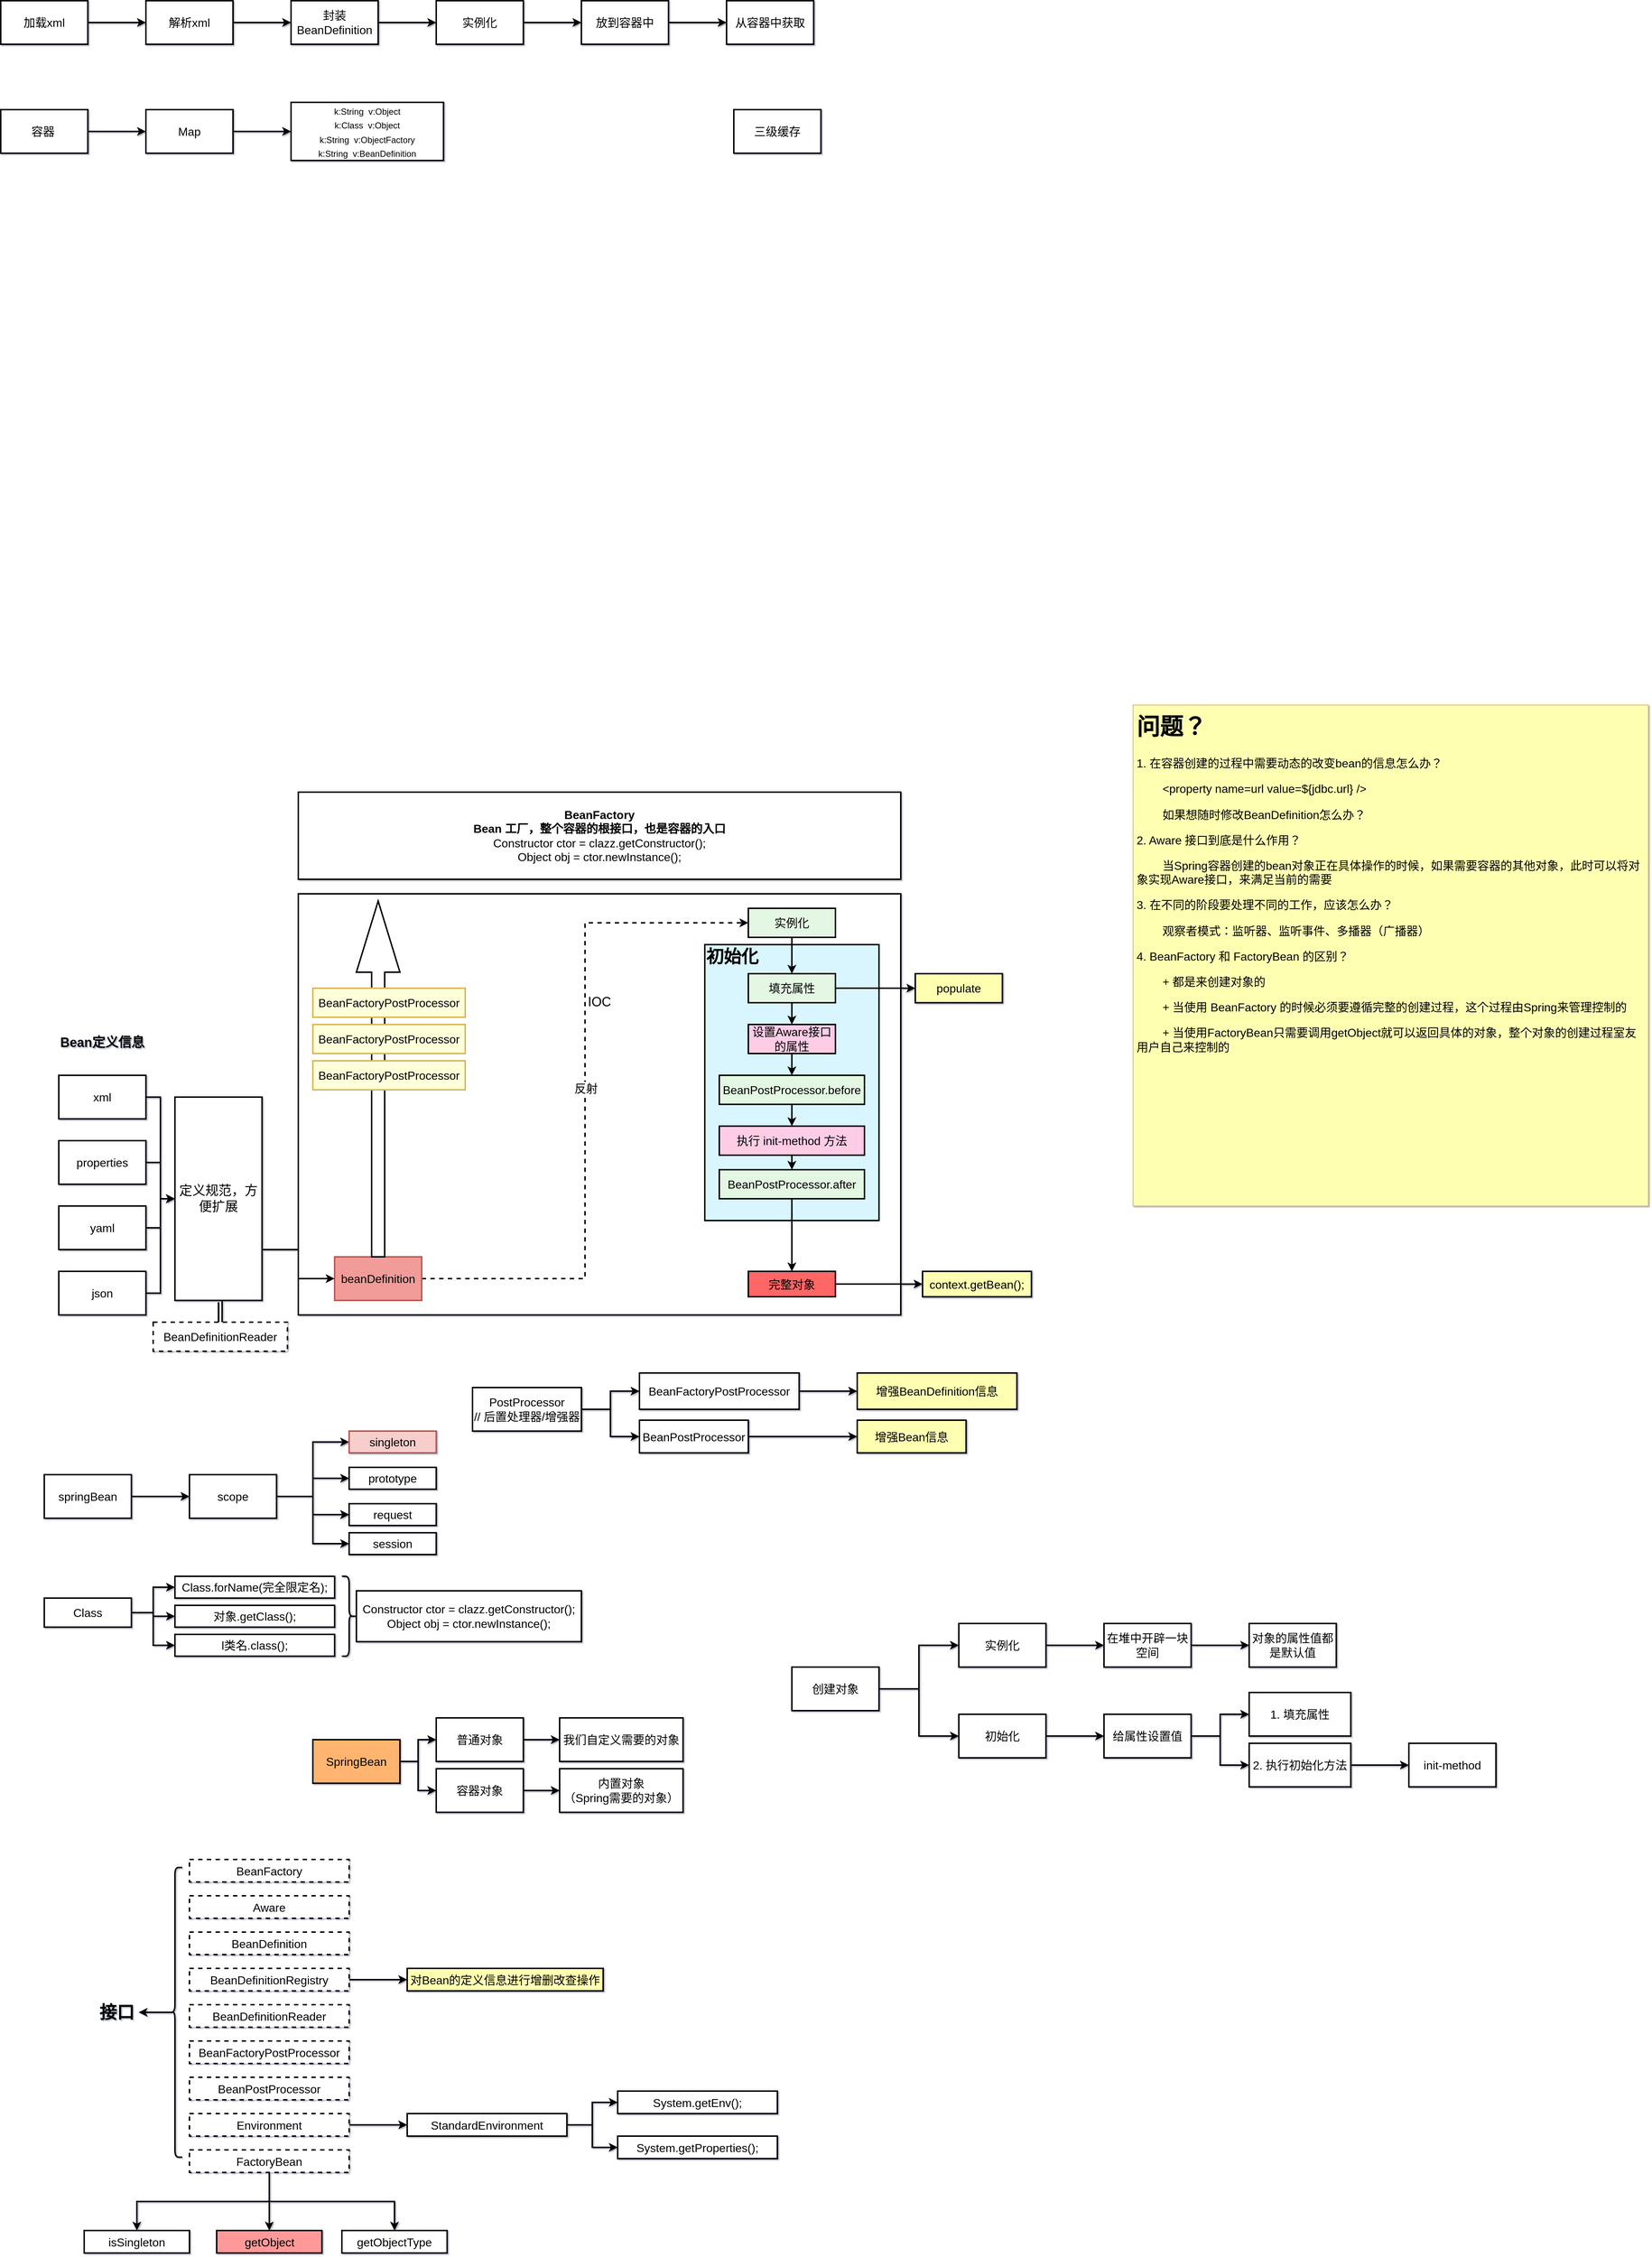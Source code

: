 <mxfile version="16.1.2" type="device"><diagram id="h94k3IBbYcfBOJpzbsNU" name="第 1 页"><mxGraphModel dx="1327" dy="1392" grid="1" gridSize="10" guides="1" tooltips="1" connect="1" arrows="1" fold="1" page="1" pageScale="1" pageWidth="99999900" pageHeight="9999900" background="#ffffff" math="0" shadow="1"><root><mxCell id="0"/><mxCell id="1" parent="0"/><mxCell id="xll1iTBEpc9FRPmBm3gU-3" value="" style="edgeStyle=orthogonalEdgeStyle;rounded=0;orthogonalLoop=1;jettySize=auto;html=1;strokeWidth=2;" edge="1" parent="1" source="xll1iTBEpc9FRPmBm3gU-1" target="xll1iTBEpc9FRPmBm3gU-2"><mxGeometry relative="1" as="geometry"/></mxCell><mxCell id="xll1iTBEpc9FRPmBm3gU-1" value="&lt;font style=&quot;font-size: 16px&quot;&gt;加载xml&lt;/font&gt;" style="rounded=0;whiteSpace=wrap;html=1;strokeWidth=2;" vertex="1" parent="1"><mxGeometry x="60" y="80" width="120" height="60" as="geometry"/></mxCell><mxCell id="xll1iTBEpc9FRPmBm3gU-5" value="" style="edgeStyle=orthogonalEdgeStyle;rounded=0;orthogonalLoop=1;jettySize=auto;html=1;fontSize=12;fillColor=default;strokeWidth=2;" edge="1" parent="1" source="xll1iTBEpc9FRPmBm3gU-2" target="xll1iTBEpc9FRPmBm3gU-4"><mxGeometry relative="1" as="geometry"/></mxCell><mxCell id="xll1iTBEpc9FRPmBm3gU-2" value="&lt;font style=&quot;font-size: 16px&quot;&gt;解析xml&lt;/font&gt;" style="whiteSpace=wrap;html=1;rounded=0;strokeWidth=2;" vertex="1" parent="1"><mxGeometry x="260" y="80" width="120" height="60" as="geometry"/></mxCell><mxCell id="xll1iTBEpc9FRPmBm3gU-7" value="" style="edgeStyle=orthogonalEdgeStyle;rounded=0;orthogonalLoop=1;jettySize=auto;html=1;fontSize=12;fillColor=default;strokeWidth=2;" edge="1" parent="1" source="xll1iTBEpc9FRPmBm3gU-4" target="xll1iTBEpc9FRPmBm3gU-6"><mxGeometry relative="1" as="geometry"/></mxCell><mxCell id="xll1iTBEpc9FRPmBm3gU-4" value="&lt;font style=&quot;font-size: 16px&quot;&gt;封装&lt;br&gt;BeanDefinition&lt;/font&gt;" style="whiteSpace=wrap;html=1;rounded=0;strokeWidth=2;" vertex="1" parent="1"><mxGeometry x="460" y="80" width="120" height="60" as="geometry"/></mxCell><mxCell id="xll1iTBEpc9FRPmBm3gU-9" value="" style="edgeStyle=orthogonalEdgeStyle;rounded=0;orthogonalLoop=1;jettySize=auto;html=1;fontSize=12;fillColor=default;strokeWidth=2;" edge="1" parent="1" source="xll1iTBEpc9FRPmBm3gU-6" target="xll1iTBEpc9FRPmBm3gU-8"><mxGeometry relative="1" as="geometry"/></mxCell><mxCell id="xll1iTBEpc9FRPmBm3gU-6" value="&lt;font style=&quot;font-size: 16px&quot;&gt;实例化&lt;/font&gt;" style="whiteSpace=wrap;html=1;rounded=0;strokeWidth=2;" vertex="1" parent="1"><mxGeometry x="660" y="80" width="120" height="60" as="geometry"/></mxCell><mxCell id="xll1iTBEpc9FRPmBm3gU-11" value="" style="edgeStyle=orthogonalEdgeStyle;rounded=0;orthogonalLoop=1;jettySize=auto;html=1;fontSize=12;fillColor=default;strokeWidth=2;" edge="1" parent="1" source="xll1iTBEpc9FRPmBm3gU-8" target="xll1iTBEpc9FRPmBm3gU-10"><mxGeometry relative="1" as="geometry"/></mxCell><mxCell id="xll1iTBEpc9FRPmBm3gU-8" value="&lt;font style=&quot;font-size: 16px&quot;&gt;放到容器中&lt;/font&gt;" style="whiteSpace=wrap;html=1;rounded=0;strokeWidth=2;" vertex="1" parent="1"><mxGeometry x="860" y="80" width="120" height="60" as="geometry"/></mxCell><mxCell id="xll1iTBEpc9FRPmBm3gU-10" value="&lt;font style=&quot;font-size: 16px&quot;&gt;从容器中获取&lt;/font&gt;" style="whiteSpace=wrap;html=1;rounded=0;strokeWidth=2;" vertex="1" parent="1"><mxGeometry x="1060" y="80" width="120" height="60" as="geometry"/></mxCell><mxCell id="xll1iTBEpc9FRPmBm3gU-15" value="" style="edgeStyle=orthogonalEdgeStyle;rounded=0;orthogonalLoop=1;jettySize=auto;html=1;fontFamily=Helvetica;fontSize=16;fontColor=default;strokeWidth=2;" edge="1" parent="1" source="xll1iTBEpc9FRPmBm3gU-12" target="xll1iTBEpc9FRPmBm3gU-14"><mxGeometry relative="1" as="geometry"/></mxCell><mxCell id="xll1iTBEpc9FRPmBm3gU-12" value="容器&lt;span style=&quot;white-space: pre&quot;&gt;&#9;&lt;/span&gt;" style="rounded=0;whiteSpace=wrap;html=1;fontFamily=Helvetica;fontSize=16;fontColor=default;strokeColor=default;fillColor=default;strokeWidth=2;" vertex="1" parent="1"><mxGeometry x="60" y="230" width="120" height="60" as="geometry"/></mxCell><mxCell id="xll1iTBEpc9FRPmBm3gU-18" value="" style="edgeStyle=orthogonalEdgeStyle;rounded=0;orthogonalLoop=1;jettySize=auto;html=1;fontFamily=Helvetica;fontSize=16;fontColor=default;strokeWidth=2;" edge="1" parent="1" source="xll1iTBEpc9FRPmBm3gU-14" target="xll1iTBEpc9FRPmBm3gU-17"><mxGeometry relative="1" as="geometry"/></mxCell><mxCell id="xll1iTBEpc9FRPmBm3gU-14" value="Map" style="rounded=0;whiteSpace=wrap;html=1;fontFamily=Helvetica;fontSize=16;fontColor=default;strokeColor=default;fillColor=default;strokeWidth=2;" vertex="1" parent="1"><mxGeometry x="260" y="230" width="120" height="60" as="geometry"/></mxCell><mxCell id="xll1iTBEpc9FRPmBm3gU-17" value="&lt;font style=&quot;font-size: 12px&quot;&gt;k:String&amp;nbsp; v:Object&lt;br&gt;k:Class&amp;nbsp; v:Object&lt;br&gt;k:String&amp;nbsp; v:ObjectFactory&lt;br&gt;k:String&amp;nbsp; v:BeanDefinition&lt;/font&gt;" style="rounded=0;whiteSpace=wrap;html=1;fontFamily=Helvetica;fontSize=16;fontColor=default;strokeColor=default;fillColor=default;strokeWidth=2;" vertex="1" parent="1"><mxGeometry x="460" y="220" width="210" height="80" as="geometry"/></mxCell><mxCell id="xll1iTBEpc9FRPmBm3gU-21" value="三级缓存" style="rounded=0;whiteSpace=wrap;html=1;fontFamily=Helvetica;fontSize=16;fontColor=default;strokeColor=default;fillColor=default;strokeWidth=2;" vertex="1" parent="1"><mxGeometry x="1070" y="230" width="120" height="60" as="geometry"/></mxCell><mxCell id="xll1iTBEpc9FRPmBm3gU-32" style="edgeStyle=orthogonalEdgeStyle;rounded=0;orthogonalLoop=1;jettySize=auto;html=1;exitX=1;exitY=0.5;exitDx=0;exitDy=0;entryX=0;entryY=0.5;entryDx=0;entryDy=0;fontFamily=Helvetica;fontSize=16;fontColor=default;strokeWidth=2;" edge="1" parent="1" source="xll1iTBEpc9FRPmBm3gU-23" target="xll1iTBEpc9FRPmBm3gU-30"><mxGeometry relative="1" as="geometry"/></mxCell><mxCell id="xll1iTBEpc9FRPmBm3gU-23" value="xml" style="rounded=0;whiteSpace=wrap;html=1;fontFamily=Helvetica;fontSize=16;fontColor=default;strokeColor=default;fillColor=default;strokeWidth=2;" vertex="1" parent="1"><mxGeometry x="140" y="1560" width="120" height="60" as="geometry"/></mxCell><mxCell id="xll1iTBEpc9FRPmBm3gU-24" value="&lt;font style=&quot;font-size: 18px&quot;&gt;&lt;b&gt;Bean定义信息&lt;/b&gt;&lt;/font&gt;" style="text;html=1;strokeColor=none;fillColor=none;align=center;verticalAlign=middle;whiteSpace=wrap;rounded=0;fontFamily=Helvetica;fontSize=12;fontColor=default;strokeWidth=2;" vertex="1" parent="1"><mxGeometry x="140" y="1500" width="120" height="30" as="geometry"/></mxCell><mxCell id="xll1iTBEpc9FRPmBm3gU-34" style="edgeStyle=orthogonalEdgeStyle;rounded=0;orthogonalLoop=1;jettySize=auto;html=1;exitX=1;exitY=0.5;exitDx=0;exitDy=0;entryX=0;entryY=0.5;entryDx=0;entryDy=0;fontFamily=Helvetica;fontSize=16;fontColor=default;strokeWidth=2;" edge="1" parent="1" source="xll1iTBEpc9FRPmBm3gU-25" target="xll1iTBEpc9FRPmBm3gU-30"><mxGeometry relative="1" as="geometry"/></mxCell><mxCell id="xll1iTBEpc9FRPmBm3gU-25" value="properties" style="rounded=0;whiteSpace=wrap;html=1;fontFamily=Helvetica;fontSize=16;fontColor=default;strokeColor=default;fillColor=default;strokeWidth=2;" vertex="1" parent="1"><mxGeometry x="140" y="1650" width="120" height="60" as="geometry"/></mxCell><mxCell id="xll1iTBEpc9FRPmBm3gU-36" style="edgeStyle=orthogonalEdgeStyle;rounded=0;orthogonalLoop=1;jettySize=auto;html=1;exitX=1;exitY=0.5;exitDx=0;exitDy=0;entryX=0;entryY=0.5;entryDx=0;entryDy=0;fontFamily=Helvetica;fontSize=16;fontColor=default;strokeWidth=2;" edge="1" parent="1" source="xll1iTBEpc9FRPmBm3gU-26" target="xll1iTBEpc9FRPmBm3gU-30"><mxGeometry relative="1" as="geometry"/></mxCell><mxCell id="xll1iTBEpc9FRPmBm3gU-26" value="yaml" style="rounded=0;whiteSpace=wrap;html=1;fontFamily=Helvetica;fontSize=16;fontColor=default;strokeColor=default;fillColor=default;strokeWidth=2;" vertex="1" parent="1"><mxGeometry x="140" y="1740" width="120" height="60" as="geometry"/></mxCell><mxCell id="xll1iTBEpc9FRPmBm3gU-27" value="IOC&lt;br&gt;&lt;br&gt;&lt;br&gt;&lt;br&gt;&lt;br&gt;&lt;br&gt;&lt;br&gt;&lt;br&gt;&lt;br&gt;&lt;br&gt;&lt;br&gt;&lt;br&gt;&lt;br&gt;&lt;br&gt;" style="rounded=0;whiteSpace=wrap;html=1;fontFamily=Helvetica;fontSize=18;fontColor=default;strokeColor=default;fillColor=default;align=center;strokeWidth=2;" vertex="1" parent="1"><mxGeometry x="470" y="1310" width="830" height="580" as="geometry"/></mxCell><mxCell id="xll1iTBEpc9FRPmBm3gU-39" style="edgeStyle=orthogonalEdgeStyle;rounded=0;orthogonalLoop=1;jettySize=auto;html=1;exitX=1;exitY=0.5;exitDx=0;exitDy=0;entryX=0;entryY=0.5;entryDx=0;entryDy=0;fontFamily=Helvetica;fontSize=16;fontColor=default;strokeWidth=2;" edge="1" parent="1" source="xll1iTBEpc9FRPmBm3gU-28" target="xll1iTBEpc9FRPmBm3gU-30"><mxGeometry relative="1" as="geometry"/></mxCell><mxCell id="xll1iTBEpc9FRPmBm3gU-28" value="json" style="rounded=0;whiteSpace=wrap;html=1;fontFamily=Helvetica;fontSize=16;fontColor=default;strokeColor=default;fillColor=default;strokeWidth=2;" vertex="1" parent="1"><mxGeometry x="140" y="1830" width="120" height="60" as="geometry"/></mxCell><mxCell id="xll1iTBEpc9FRPmBm3gU-69" style="edgeStyle=orthogonalEdgeStyle;rounded=0;orthogonalLoop=1;jettySize=auto;html=1;exitX=1;exitY=0.5;exitDx=0;exitDy=0;entryX=0;entryY=0.5;entryDx=0;entryDy=0;fontFamily=Helvetica;fontSize=16;fontColor=default;strokeWidth=2;dashed=1;" edge="1" parent="1" source="xll1iTBEpc9FRPmBm3gU-29" target="xll1iTBEpc9FRPmBm3gU-68"><mxGeometry relative="1" as="geometry"/></mxCell><mxCell id="xll1iTBEpc9FRPmBm3gU-70" value="反射" style="edgeLabel;html=1;align=center;verticalAlign=middle;resizable=0;points=[];fontSize=16;fontFamily=Helvetica;fontColor=default;" vertex="1" connectable="0" parent="xll1iTBEpc9FRPmBm3gU-69"><mxGeometry x="0.038" y="-1" relative="1" as="geometry"><mxPoint y="1" as="offset"/></mxGeometry></mxCell><mxCell id="xll1iTBEpc9FRPmBm3gU-29" value="beanDefinition" style="rounded=0;whiteSpace=wrap;html=1;fontFamily=Helvetica;fontSize=16;strokeColor=#b85450;fillColor=#F19C99;strokeWidth=2;" vertex="1" parent="1"><mxGeometry x="520" y="1810" width="120" height="60" as="geometry"/></mxCell><mxCell id="xll1iTBEpc9FRPmBm3gU-41" style="edgeStyle=orthogonalEdgeStyle;rounded=0;orthogonalLoop=1;jettySize=auto;html=1;exitX=1;exitY=0.75;exitDx=0;exitDy=0;entryX=0;entryY=0.5;entryDx=0;entryDy=0;fontFamily=Helvetica;fontSize=16;fontColor=default;strokeWidth=2;" edge="1" parent="1" source="xll1iTBEpc9FRPmBm3gU-30" target="xll1iTBEpc9FRPmBm3gU-29"><mxGeometry relative="1" as="geometry"/></mxCell><mxCell id="xll1iTBEpc9FRPmBm3gU-121" style="edgeStyle=orthogonalEdgeStyle;rounded=0;orthogonalLoop=1;jettySize=auto;html=1;exitX=0.5;exitY=1;exitDx=0;exitDy=0;entryX=0.5;entryY=0;entryDx=0;entryDy=0;fontFamily=Helvetica;fontSize=16;fontColor=default;strokeWidth=2;shape=link;" edge="1" parent="1" source="xll1iTBEpc9FRPmBm3gU-30" target="xll1iTBEpc9FRPmBm3gU-31"><mxGeometry relative="1" as="geometry"/></mxCell><mxCell id="xll1iTBEpc9FRPmBm3gU-30" value="定义规范，方便扩展" style="rounded=0;whiteSpace=wrap;html=1;fontFamily=Helvetica;fontSize=18;fontColor=default;strokeColor=default;fillColor=default;strokeWidth=2;" vertex="1" parent="1"><mxGeometry x="300" y="1590" width="120" height="280" as="geometry"/></mxCell><mxCell id="xll1iTBEpc9FRPmBm3gU-31" value="&lt;font style=&quot;font-size: 16px&quot;&gt;BeanDefinitionReader&lt;/font&gt;" style="rounded=0;whiteSpace=wrap;html=1;fontFamily=Helvetica;fontSize=18;fontColor=default;strokeColor=default;fillColor=default;strokeWidth=2;dashed=1;" vertex="1" parent="1"><mxGeometry x="270" y="1900" width="185" height="40" as="geometry"/></mxCell><mxCell id="xll1iTBEpc9FRPmBm3gU-44" value="" style="edgeStyle=orthogonalEdgeStyle;rounded=0;orthogonalLoop=1;jettySize=auto;html=1;fontFamily=Helvetica;fontSize=16;fontColor=default;strokeWidth=2;" edge="1" parent="1" source="xll1iTBEpc9FRPmBm3gU-42" target="xll1iTBEpc9FRPmBm3gU-43"><mxGeometry relative="1" as="geometry"/></mxCell><mxCell id="xll1iTBEpc9FRPmBm3gU-42" value="springBean" style="rounded=0;whiteSpace=wrap;html=1;fontFamily=Helvetica;fontSize=16;fontColor=default;strokeColor=default;fillColor=default;strokeWidth=2;" vertex="1" parent="1"><mxGeometry x="120" y="2110" width="120" height="60" as="geometry"/></mxCell><mxCell id="xll1iTBEpc9FRPmBm3gU-50" value="" style="edgeStyle=orthogonalEdgeStyle;rounded=0;orthogonalLoop=1;jettySize=auto;html=1;fontFamily=Helvetica;fontSize=16;fontColor=default;strokeWidth=2;" edge="1" parent="1" source="xll1iTBEpc9FRPmBm3gU-43" target="xll1iTBEpc9FRPmBm3gU-49"><mxGeometry relative="1" as="geometry"/></mxCell><mxCell id="xll1iTBEpc9FRPmBm3gU-54" style="edgeStyle=orthogonalEdgeStyle;rounded=0;orthogonalLoop=1;jettySize=auto;html=1;exitX=1;exitY=0.5;exitDx=0;exitDy=0;entryX=0;entryY=0.5;entryDx=0;entryDy=0;fontFamily=Helvetica;fontSize=16;fontColor=default;strokeWidth=2;" edge="1" parent="1" source="xll1iTBEpc9FRPmBm3gU-43" target="xll1iTBEpc9FRPmBm3gU-51"><mxGeometry relative="1" as="geometry"/></mxCell><mxCell id="xll1iTBEpc9FRPmBm3gU-55" style="edgeStyle=orthogonalEdgeStyle;rounded=0;orthogonalLoop=1;jettySize=auto;html=1;exitX=1;exitY=0.5;exitDx=0;exitDy=0;entryX=0;entryY=0.5;entryDx=0;entryDy=0;fontFamily=Helvetica;fontSize=16;fontColor=default;strokeWidth=2;" edge="1" parent="1" source="xll1iTBEpc9FRPmBm3gU-43" target="xll1iTBEpc9FRPmBm3gU-53"><mxGeometry relative="1" as="geometry"/></mxCell><mxCell id="xll1iTBEpc9FRPmBm3gU-65" value="" style="edgeStyle=orthogonalEdgeStyle;rounded=0;orthogonalLoop=1;jettySize=auto;html=1;fontFamily=Helvetica;fontSize=16;fontColor=default;strokeWidth=2;" edge="1" parent="1" source="xll1iTBEpc9FRPmBm3gU-43" target="xll1iTBEpc9FRPmBm3gU-51"><mxGeometry relative="1" as="geometry"/></mxCell><mxCell id="xll1iTBEpc9FRPmBm3gU-66" style="edgeStyle=orthogonalEdgeStyle;rounded=0;orthogonalLoop=1;jettySize=auto;html=1;exitX=1;exitY=0.5;exitDx=0;exitDy=0;entryX=0;entryY=0.5;entryDx=0;entryDy=0;fontFamily=Helvetica;fontSize=16;fontColor=default;strokeWidth=2;" edge="1" parent="1" source="xll1iTBEpc9FRPmBm3gU-43" target="xll1iTBEpc9FRPmBm3gU-45"><mxGeometry relative="1" as="geometry"/></mxCell><mxCell id="xll1iTBEpc9FRPmBm3gU-43" value="scope" style="rounded=0;whiteSpace=wrap;html=1;fontFamily=Helvetica;fontSize=16;fontColor=default;strokeColor=default;fillColor=default;strokeWidth=2;" vertex="1" parent="1"><mxGeometry x="320" y="2110" width="120" height="60" as="geometry"/></mxCell><mxCell id="xll1iTBEpc9FRPmBm3gU-45" value="singleton" style="rounded=0;whiteSpace=wrap;html=1;fontFamily=Helvetica;fontSize=16;strokeColor=#b85450;fillColor=#f8cecc;strokeWidth=2;" vertex="1" parent="1"><mxGeometry x="540" y="2050" width="120" height="30" as="geometry"/></mxCell><mxCell id="xll1iTBEpc9FRPmBm3gU-49" value="prototype" style="rounded=0;whiteSpace=wrap;html=1;fontFamily=Helvetica;fontSize=16;fontColor=default;strokeColor=default;fillColor=default;strokeWidth=2;" vertex="1" parent="1"><mxGeometry x="540" y="2100" width="120" height="30" as="geometry"/></mxCell><mxCell id="xll1iTBEpc9FRPmBm3gU-51" value="request" style="rounded=0;whiteSpace=wrap;html=1;fontFamily=Helvetica;fontSize=16;fontColor=default;strokeColor=default;fillColor=default;strokeWidth=2;" vertex="1" parent="1"><mxGeometry x="540" y="2150" width="120" height="30" as="geometry"/></mxCell><mxCell id="xll1iTBEpc9FRPmBm3gU-53" value="session" style="rounded=0;whiteSpace=wrap;html=1;fontFamily=Helvetica;fontSize=16;fontColor=default;strokeColor=default;fillColor=default;strokeWidth=2;" vertex="1" parent="1"><mxGeometry x="540" y="2190" width="120" height="30" as="geometry"/></mxCell><mxCell id="xll1iTBEpc9FRPmBm3gU-58" value="" style="edgeStyle=orthogonalEdgeStyle;rounded=0;orthogonalLoop=1;jettySize=auto;html=1;fontFamily=Helvetica;fontSize=16;fontColor=default;strokeWidth=2;" edge="1" parent="1" source="xll1iTBEpc9FRPmBm3gU-56" target="xll1iTBEpc9FRPmBm3gU-57"><mxGeometry relative="1" as="geometry"/></mxCell><mxCell id="xll1iTBEpc9FRPmBm3gU-61" style="edgeStyle=orthogonalEdgeStyle;rounded=0;orthogonalLoop=1;jettySize=auto;html=1;exitX=1;exitY=0.5;exitDx=0;exitDy=0;entryX=0;entryY=0.5;entryDx=0;entryDy=0;fontFamily=Helvetica;fontSize=16;fontColor=default;strokeWidth=2;" edge="1" parent="1" source="xll1iTBEpc9FRPmBm3gU-56" target="xll1iTBEpc9FRPmBm3gU-59"><mxGeometry relative="1" as="geometry"/></mxCell><mxCell id="xll1iTBEpc9FRPmBm3gU-62" style="edgeStyle=orthogonalEdgeStyle;rounded=0;orthogonalLoop=1;jettySize=auto;html=1;exitX=1;exitY=0.5;exitDx=0;exitDy=0;entryX=0;entryY=0.5;entryDx=0;entryDy=0;fontFamily=Helvetica;fontSize=16;fontColor=default;strokeWidth=2;" edge="1" parent="1" source="xll1iTBEpc9FRPmBm3gU-56" target="xll1iTBEpc9FRPmBm3gU-60"><mxGeometry relative="1" as="geometry"/></mxCell><mxCell id="xll1iTBEpc9FRPmBm3gU-56" value="Class" style="rounded=0;whiteSpace=wrap;html=1;fontFamily=Helvetica;fontSize=16;fontColor=default;strokeColor=default;strokeWidth=2;fillColor=default;" vertex="1" parent="1"><mxGeometry x="120" y="2280" width="120" height="40" as="geometry"/></mxCell><mxCell id="xll1iTBEpc9FRPmBm3gU-57" value="Class.forName(完全限定名);" style="rounded=0;whiteSpace=wrap;html=1;fontFamily=Helvetica;fontSize=16;fontColor=default;strokeColor=default;strokeWidth=2;fillColor=default;" vertex="1" parent="1"><mxGeometry x="300" y="2250" width="220" height="30" as="geometry"/></mxCell><mxCell id="xll1iTBEpc9FRPmBm3gU-59" value="对象.getClass();" style="rounded=0;whiteSpace=wrap;html=1;fontFamily=Helvetica;fontSize=16;fontColor=default;strokeColor=default;strokeWidth=2;fillColor=default;" vertex="1" parent="1"><mxGeometry x="300" y="2290" width="220" height="30" as="geometry"/></mxCell><mxCell id="xll1iTBEpc9FRPmBm3gU-60" value="l类名.class();" style="rounded=0;whiteSpace=wrap;html=1;fontFamily=Helvetica;fontSize=16;fontColor=default;strokeColor=default;strokeWidth=2;fillColor=default;" vertex="1" parent="1"><mxGeometry x="300" y="2330" width="220" height="30" as="geometry"/></mxCell><mxCell id="xll1iTBEpc9FRPmBm3gU-63" value="" style="shape=curlyBracket;whiteSpace=wrap;html=1;rounded=1;flipH=1;fontFamily=Helvetica;fontSize=16;fontColor=default;strokeColor=default;strokeWidth=2;fillColor=default;" vertex="1" parent="1"><mxGeometry x="530" y="2250" width="20" height="110" as="geometry"/></mxCell><mxCell id="xll1iTBEpc9FRPmBm3gU-64" value="Constructor ctor = clazz.getConstructor();&lt;br&gt;Object obj = ctor.newInstance();" style="rounded=0;whiteSpace=wrap;html=1;fontFamily=Helvetica;fontSize=16;fontColor=default;strokeColor=default;strokeWidth=2;fillColor=default;" vertex="1" parent="1"><mxGeometry x="550" y="2270" width="310" height="70" as="geometry"/></mxCell><mxCell id="xll1iTBEpc9FRPmBm3gU-67" value="&lt;b&gt;BeanFactory&lt;br&gt;Bean 工厂，整个容器的根接口，也是容器的入口&lt;br&gt;&lt;/b&gt;Constructor ctor = clazz.getConstructor();&lt;br&gt;Object obj = ctor.newInstance();&lt;b&gt;&lt;br&gt;&lt;/b&gt;" style="rounded=0;whiteSpace=wrap;html=1;fontFamily=Helvetica;fontSize=16;fontColor=default;strokeColor=default;strokeWidth=2;fillColor=default;" vertex="1" parent="1"><mxGeometry x="470" y="1170" width="830" height="120" as="geometry"/></mxCell><mxCell id="xll1iTBEpc9FRPmBm3gU-68" value="实例化" style="rounded=0;whiteSpace=wrap;html=1;fontFamily=Helvetica;fontSize=16;fontColor=default;strokeColor=default;fillColor=#E3F7E2;strokeWidth=2;" vertex="1" parent="1"><mxGeometry x="1090" y="1330" width="120" height="40" as="geometry"/></mxCell><mxCell id="xll1iTBEpc9FRPmBm3gU-71" value="&lt;p style=&quot;line-height: 0&quot;&gt;&lt;/p&gt;&lt;h1&gt;问题？&lt;/h1&gt;&lt;p&gt;1. 在容器创建的过程中需要动态的改变bean的信息怎么办？&lt;/p&gt;&lt;p&gt;&lt;span style=&quot;white-space: pre&quot;&gt;&#9;&lt;/span&gt;&amp;lt;property name=url value=${jdbc.url} /&amp;gt;&lt;br&gt;&lt;/p&gt;&lt;p&gt;&lt;span style=&quot;white-space: pre&quot;&gt;&#9;&lt;/span&gt;如果想随时修改BeanDefinition怎么办？&lt;br&gt;&lt;/p&gt;&lt;p&gt;2. Aware 接口到底是什么作用？&lt;/p&gt;&lt;p&gt;&lt;span style=&quot;white-space: pre&quot;&gt;&#9;&lt;/span&gt;当Spring容器创建的bean对象正在具体操作的时候，如果需要容器的其他对象，此时可以将对象实现Aware接口，来满足当前的需要&lt;br&gt;&lt;/p&gt;&lt;p&gt;3. 在不同的阶段要处理不同的工作，应该怎么办？&lt;/p&gt;&lt;p&gt;&lt;span style=&quot;white-space: pre&quot;&gt;&#9;&lt;/span&gt;观察者模式：监听器、监听事件、多播器（广播器）&lt;br&gt;&lt;/p&gt;&lt;p&gt;4. BeanFactory 和 FactoryBean 的区别？&lt;/p&gt;&lt;p&gt;&lt;span style=&quot;white-space: pre&quot;&gt;&#9;&lt;/span&gt;+ 都是来创建对象的&lt;br&gt;&lt;/p&gt;&lt;p&gt;&lt;span style=&quot;white-space: pre&quot;&gt;&#9;&lt;/span&gt;+ 当使用 BeanFactory 的时候必须要遵循完整的创建过程，这个过程由Spring来管理控制的&lt;br&gt;&lt;/p&gt;&lt;p&gt;&lt;span style=&quot;white-space: pre&quot;&gt;&#9;&lt;/span&gt;+ 当使用FactoryBean只需要调用getObject就可以返回具体的对象，整个对象的创建过程室友用户自己来控制的&lt;br&gt;&lt;/p&gt;&lt;p&gt;&lt;/p&gt;" style="text;html=1;strokeColor=#d6b656;fillColor=#FFFFB2;spacing=5;spacingTop=-20;whiteSpace=wrap;overflow=hidden;rounded=0;fontFamily=Helvetica;fontSize=16;" vertex="1" parent="1"><mxGeometry x="1620" y="1050" width="710" height="690" as="geometry"/></mxCell><mxCell id="xll1iTBEpc9FRPmBm3gU-72" value="" style="shape=singleArrow;direction=north;whiteSpace=wrap;html=1;rounded=0;fontFamily=Helvetica;fontSize=16;fontColor=default;strokeColor=default;strokeWidth=2;fillColor=none;" vertex="1" parent="1"><mxGeometry x="550" y="1320" width="60" height="490" as="geometry"/></mxCell><mxCell id="xll1iTBEpc9FRPmBm3gU-73" value="BeanFactoryPostProcessor" style="rounded=0;whiteSpace=wrap;html=1;fontFamily=Helvetica;fontSize=16;strokeColor=#d6b656;fillColor=#FFFFD9;strokeWidth=2;" vertex="1" parent="1"><mxGeometry x="490" y="1440" width="210" height="40" as="geometry"/></mxCell><mxCell id="xll1iTBEpc9FRPmBm3gU-76" value="" style="edgeStyle=orthogonalEdgeStyle;rounded=0;orthogonalLoop=1;jettySize=auto;html=1;fontFamily=Helvetica;fontSize=16;fontColor=default;strokeWidth=2;" edge="1" parent="1" source="xll1iTBEpc9FRPmBm3gU-74" target="xll1iTBEpc9FRPmBm3gU-75"><mxGeometry relative="1" as="geometry"/></mxCell><mxCell id="xll1iTBEpc9FRPmBm3gU-78" value="" style="edgeStyle=orthogonalEdgeStyle;rounded=0;orthogonalLoop=1;jettySize=auto;html=1;fontFamily=Helvetica;fontSize=16;fontColor=default;strokeWidth=2;" edge="1" parent="1" source="xll1iTBEpc9FRPmBm3gU-74" target="xll1iTBEpc9FRPmBm3gU-77"><mxGeometry relative="1" as="geometry"/></mxCell><mxCell id="xll1iTBEpc9FRPmBm3gU-74" value="PostProcessor&lt;br&gt;// 后置处理器/增强器" style="rounded=0;whiteSpace=wrap;html=1;fontFamily=Helvetica;fontSize=16;fontColor=default;strokeColor=default;fillColor=default;strokeWidth=2;" vertex="1" parent="1"><mxGeometry x="710" y="1990" width="150" height="60" as="geometry"/></mxCell><mxCell id="xll1iTBEpc9FRPmBm3gU-80" value="" style="edgeStyle=orthogonalEdgeStyle;rounded=0;orthogonalLoop=1;jettySize=auto;html=1;fontFamily=Helvetica;fontSize=16;fontColor=default;strokeWidth=2;" edge="1" parent="1" source="xll1iTBEpc9FRPmBm3gU-75" target="xll1iTBEpc9FRPmBm3gU-79"><mxGeometry relative="1" as="geometry"/></mxCell><mxCell id="xll1iTBEpc9FRPmBm3gU-75" value="BeanFactoryPostProcessor" style="rounded=0;whiteSpace=wrap;html=1;fontFamily=Helvetica;fontSize=16;fontColor=default;strokeColor=default;fillColor=default;strokeWidth=2;" vertex="1" parent="1"><mxGeometry x="940" y="1970" width="220" height="50" as="geometry"/></mxCell><mxCell id="xll1iTBEpc9FRPmBm3gU-82" value="" style="edgeStyle=orthogonalEdgeStyle;rounded=0;orthogonalLoop=1;jettySize=auto;html=1;fontFamily=Helvetica;fontSize=16;fontColor=default;strokeWidth=2;" edge="1" parent="1" source="xll1iTBEpc9FRPmBm3gU-77" target="xll1iTBEpc9FRPmBm3gU-81"><mxGeometry relative="1" as="geometry"/></mxCell><mxCell id="xll1iTBEpc9FRPmBm3gU-77" value="BeanPostProcessor" style="rounded=0;whiteSpace=wrap;html=1;fontFamily=Helvetica;fontSize=16;fontColor=default;strokeColor=default;fillColor=default;strokeWidth=2;" vertex="1" parent="1"><mxGeometry x="940" y="2035" width="150" height="45" as="geometry"/></mxCell><mxCell id="xll1iTBEpc9FRPmBm3gU-79" value="增强BeanDefinition信息" style="rounded=0;whiteSpace=wrap;html=1;fontFamily=Helvetica;fontSize=16;strokeColor=default;fillColor=#FFFFB2;strokeWidth=2;" vertex="1" parent="1"><mxGeometry x="1240" y="1970" width="220" height="50" as="geometry"/></mxCell><mxCell id="xll1iTBEpc9FRPmBm3gU-81" value="增强Bean信息" style="rounded=0;whiteSpace=wrap;html=1;fontFamily=Helvetica;fontSize=16;strokeColor=default;fillColor=#FFFFB2;strokeWidth=2;" vertex="1" parent="1"><mxGeometry x="1240" y="2035" width="150" height="45" as="geometry"/></mxCell><mxCell id="xll1iTBEpc9FRPmBm3gU-83" value="BeanFactoryPostProcessor" style="rounded=0;whiteSpace=wrap;html=1;fontFamily=Helvetica;fontSize=16;fontColor=default;strokeColor=#d6b656;fillColor=#FFFFD9;strokeWidth=2;" vertex="1" parent="1"><mxGeometry x="490" y="1490" width="210" height="40" as="geometry"/></mxCell><mxCell id="xll1iTBEpc9FRPmBm3gU-84" value="BeanFactoryPostProcessor" style="rounded=0;whiteSpace=wrap;html=1;fontFamily=Helvetica;fontSize=16;fontColor=default;strokeColor=#d6b656;fillColor=#FFFFD9;strokeWidth=2;" vertex="1" parent="1"><mxGeometry x="490" y="1540" width="210" height="40" as="geometry"/></mxCell><mxCell id="xll1iTBEpc9FRPmBm3gU-88" value="" style="edgeStyle=orthogonalEdgeStyle;rounded=0;orthogonalLoop=1;jettySize=auto;html=1;fontFamily=Helvetica;fontSize=16;fontColor=default;strokeWidth=2;" edge="1" parent="1" source="xll1iTBEpc9FRPmBm3gU-85" target="xll1iTBEpc9FRPmBm3gU-87"><mxGeometry relative="1" as="geometry"/></mxCell><mxCell id="xll1iTBEpc9FRPmBm3gU-85" value="实例化" style="rounded=0;whiteSpace=wrap;html=1;fontFamily=Helvetica;fontSize=16;fontColor=default;strokeColor=default;fillColor=default;strokeWidth=2;" vertex="1" parent="1"><mxGeometry x="1380" y="2315" width="120" height="60" as="geometry"/></mxCell><mxCell id="xll1iTBEpc9FRPmBm3gU-92" value="" style="edgeStyle=orthogonalEdgeStyle;rounded=0;orthogonalLoop=1;jettySize=auto;html=1;fontFamily=Helvetica;fontSize=16;fontColor=default;strokeWidth=2;" edge="1" parent="1" source="xll1iTBEpc9FRPmBm3gU-86" target="xll1iTBEpc9FRPmBm3gU-91"><mxGeometry relative="1" as="geometry"/></mxCell><mxCell id="xll1iTBEpc9FRPmBm3gU-86" value="初始化" style="rounded=0;whiteSpace=wrap;html=1;fontFamily=Helvetica;fontSize=16;fontColor=default;strokeColor=default;fillColor=default;strokeWidth=2;" vertex="1" parent="1"><mxGeometry x="1380" y="2440" width="120" height="60" as="geometry"/></mxCell><mxCell id="xll1iTBEpc9FRPmBm3gU-90" value="" style="edgeStyle=orthogonalEdgeStyle;rounded=0;orthogonalLoop=1;jettySize=auto;html=1;fontFamily=Helvetica;fontSize=16;fontColor=default;strokeWidth=2;" edge="1" parent="1" source="xll1iTBEpc9FRPmBm3gU-87" target="xll1iTBEpc9FRPmBm3gU-89"><mxGeometry relative="1" as="geometry"/></mxCell><mxCell id="xll1iTBEpc9FRPmBm3gU-87" value="在堆中开辟一块空间" style="rounded=0;whiteSpace=wrap;html=1;fontFamily=Helvetica;fontSize=16;fontColor=default;strokeColor=default;fillColor=default;strokeWidth=2;" vertex="1" parent="1"><mxGeometry x="1580" y="2315" width="120" height="60" as="geometry"/></mxCell><mxCell id="xll1iTBEpc9FRPmBm3gU-89" value="对象的属性值都是默认值" style="rounded=0;whiteSpace=wrap;html=1;fontFamily=Helvetica;fontSize=16;fontColor=default;strokeColor=default;fillColor=default;strokeWidth=2;" vertex="1" parent="1"><mxGeometry x="1780" y="2315" width="120" height="60" as="geometry"/></mxCell><mxCell id="xll1iTBEpc9FRPmBm3gU-94" value="" style="edgeStyle=orthogonalEdgeStyle;rounded=0;orthogonalLoop=1;jettySize=auto;html=1;fontFamily=Helvetica;fontSize=16;fontColor=default;strokeWidth=2;" edge="1" parent="1" source="xll1iTBEpc9FRPmBm3gU-91" target="xll1iTBEpc9FRPmBm3gU-93"><mxGeometry relative="1" as="geometry"/></mxCell><mxCell id="xll1iTBEpc9FRPmBm3gU-96" value="" style="edgeStyle=orthogonalEdgeStyle;rounded=0;orthogonalLoop=1;jettySize=auto;html=1;fontFamily=Helvetica;fontSize=16;fontColor=default;strokeWidth=2;" edge="1" parent="1" source="xll1iTBEpc9FRPmBm3gU-91" target="xll1iTBEpc9FRPmBm3gU-95"><mxGeometry relative="1" as="geometry"/></mxCell><mxCell id="xll1iTBEpc9FRPmBm3gU-91" value="给属性设置值" style="rounded=0;whiteSpace=wrap;html=1;fontFamily=Helvetica;fontSize=16;fontColor=default;strokeColor=default;fillColor=default;strokeWidth=2;" vertex="1" parent="1"><mxGeometry x="1580" y="2440" width="120" height="60" as="geometry"/></mxCell><mxCell id="xll1iTBEpc9FRPmBm3gU-93" value="1. 填充属性" style="rounded=0;whiteSpace=wrap;html=1;fontFamily=Helvetica;fontSize=16;fontColor=default;strokeColor=default;fillColor=default;strokeWidth=2;" vertex="1" parent="1"><mxGeometry x="1780" y="2410" width="140" height="60" as="geometry"/></mxCell><mxCell id="xll1iTBEpc9FRPmBm3gU-98" value="" style="edgeStyle=orthogonalEdgeStyle;rounded=0;orthogonalLoop=1;jettySize=auto;html=1;fontFamily=Helvetica;fontSize=16;fontColor=default;strokeWidth=2;" edge="1" parent="1" source="xll1iTBEpc9FRPmBm3gU-95" target="xll1iTBEpc9FRPmBm3gU-97"><mxGeometry relative="1" as="geometry"/></mxCell><mxCell id="xll1iTBEpc9FRPmBm3gU-95" value="2. 执行初始化方法" style="rounded=0;whiteSpace=wrap;html=1;fontFamily=Helvetica;fontSize=16;fontColor=default;strokeColor=default;fillColor=default;strokeWidth=2;" vertex="1" parent="1"><mxGeometry x="1780" y="2480" width="140" height="60" as="geometry"/></mxCell><mxCell id="xll1iTBEpc9FRPmBm3gU-97" value="init-method" style="rounded=0;whiteSpace=wrap;html=1;fontFamily=Helvetica;fontSize=16;fontColor=default;strokeColor=default;fillColor=default;strokeWidth=2;" vertex="1" parent="1"><mxGeometry x="2000" y="2480" width="120" height="60" as="geometry"/></mxCell><mxCell id="xll1iTBEpc9FRPmBm3gU-100" style="edgeStyle=orthogonalEdgeStyle;rounded=0;orthogonalLoop=1;jettySize=auto;html=1;exitX=1;exitY=0.5;exitDx=0;exitDy=0;entryX=0;entryY=0.5;entryDx=0;entryDy=0;fontFamily=Helvetica;fontSize=16;fontColor=default;strokeWidth=2;" edge="1" parent="1" source="xll1iTBEpc9FRPmBm3gU-99" target="xll1iTBEpc9FRPmBm3gU-85"><mxGeometry relative="1" as="geometry"/></mxCell><mxCell id="xll1iTBEpc9FRPmBm3gU-101" style="edgeStyle=orthogonalEdgeStyle;rounded=0;orthogonalLoop=1;jettySize=auto;html=1;exitX=1;exitY=0.5;exitDx=0;exitDy=0;entryX=0;entryY=0.5;entryDx=0;entryDy=0;fontFamily=Helvetica;fontSize=16;fontColor=default;strokeWidth=2;" edge="1" parent="1" source="xll1iTBEpc9FRPmBm3gU-99" target="xll1iTBEpc9FRPmBm3gU-86"><mxGeometry relative="1" as="geometry"/></mxCell><mxCell id="xll1iTBEpc9FRPmBm3gU-99" value="创建对象" style="rounded=0;whiteSpace=wrap;html=1;fontFamily=Helvetica;fontSize=16;fontColor=default;strokeColor=default;fillColor=default;strokeWidth=2;" vertex="1" parent="1"><mxGeometry x="1150" y="2375" width="120" height="60" as="geometry"/></mxCell><mxCell id="xll1iTBEpc9FRPmBm3gU-117" value="context.getBean();" style="rounded=0;whiteSpace=wrap;html=1;fontFamily=Helvetica;fontSize=16;fontColor=default;strokeColor=default;fillColor=#FFFFB2;strokeWidth=2;" vertex="1" parent="1"><mxGeometry x="1330" y="1830" width="150" height="35" as="geometry"/></mxCell><mxCell id="xll1iTBEpc9FRPmBm3gU-119" value="populate" style="rounded=0;whiteSpace=wrap;html=1;fontFamily=Helvetica;fontSize=16;fontColor=default;strokeColor=default;fillColor=#FFFFB2;strokeWidth=2;" vertex="1" parent="1"><mxGeometry x="1320" y="1420" width="120" height="40" as="geometry"/></mxCell><mxCell id="xll1iTBEpc9FRPmBm3gU-122" value="&lt;font style=&quot;font-size: 24px&quot;&gt;&lt;b&gt;初始化&lt;br&gt;&lt;br&gt;&lt;br&gt;&lt;br&gt;&lt;br&gt;&lt;br&gt;&lt;br&gt;&lt;br&gt;&lt;br&gt;&lt;br&gt;&lt;br&gt;&lt;br&gt;&lt;/b&gt;&lt;br&gt;&lt;/font&gt;" style="rounded=0;whiteSpace=wrap;html=1;fontFamily=Helvetica;fontSize=16;fontColor=default;strokeColor=default;strokeWidth=2;fillColor=#D9F6FF;align=left;" vertex="1" parent="1"><mxGeometry x="1030" y="1380" width="240" height="380" as="geometry"/></mxCell><mxCell id="xll1iTBEpc9FRPmBm3gU-118" value="" style="edgeStyle=orthogonalEdgeStyle;rounded=0;orthogonalLoop=1;jettySize=auto;html=1;fontFamily=Helvetica;fontSize=16;fontColor=default;strokeWidth=2;" edge="1" parent="1" source="xll1iTBEpc9FRPmBm3gU-102" target="xll1iTBEpc9FRPmBm3gU-117"><mxGeometry relative="1" as="geometry"/></mxCell><mxCell id="xll1iTBEpc9FRPmBm3gU-102" value="完整对象" style="rounded=0;whiteSpace=wrap;html=1;fontFamily=Helvetica;fontSize=16;fontColor=default;strokeColor=default;fillColor=#FF6666;strokeWidth=2;" vertex="1" parent="1"><mxGeometry x="1090" y="1830" width="120" height="35" as="geometry"/></mxCell><mxCell id="xll1iTBEpc9FRPmBm3gU-108" value="" style="edgeStyle=orthogonalEdgeStyle;rounded=0;orthogonalLoop=1;jettySize=auto;html=1;fontFamily=Helvetica;fontSize=16;fontColor=default;strokeWidth=2;" edge="1" parent="1" source="xll1iTBEpc9FRPmBm3gU-103" target="xll1iTBEpc9FRPmBm3gU-107"><mxGeometry relative="1" as="geometry"/></mxCell><mxCell id="xll1iTBEpc9FRPmBm3gU-120" value="" style="edgeStyle=orthogonalEdgeStyle;rounded=0;orthogonalLoop=1;jettySize=auto;html=1;fontFamily=Helvetica;fontSize=16;fontColor=default;strokeWidth=2;" edge="1" parent="1" source="xll1iTBEpc9FRPmBm3gU-103" target="xll1iTBEpc9FRPmBm3gU-119"><mxGeometry relative="1" as="geometry"/></mxCell><mxCell id="xll1iTBEpc9FRPmBm3gU-103" value="填充属性" style="rounded=0;whiteSpace=wrap;html=1;fontFamily=Helvetica;fontSize=16;fontColor=default;strokeColor=default;fillColor=#E3F7E2;strokeWidth=2;" vertex="1" parent="1"><mxGeometry x="1090" y="1420" width="120" height="40" as="geometry"/></mxCell><mxCell id="xll1iTBEpc9FRPmBm3gU-110" value="" style="edgeStyle=orthogonalEdgeStyle;rounded=0;orthogonalLoop=1;jettySize=auto;html=1;fontFamily=Helvetica;fontSize=16;fontColor=default;strokeWidth=2;" edge="1" parent="1" source="xll1iTBEpc9FRPmBm3gU-107" target="xll1iTBEpc9FRPmBm3gU-109"><mxGeometry relative="1" as="geometry"/></mxCell><mxCell id="xll1iTBEpc9FRPmBm3gU-107" value="设置Aware接口的属性" style="rounded=0;whiteSpace=wrap;html=1;fontFamily=Helvetica;fontSize=16;fontColor=default;strokeColor=default;fillColor=#FFCCE6;strokeWidth=2;" vertex="1" parent="1"><mxGeometry x="1090" y="1490" width="120" height="40" as="geometry"/></mxCell><mxCell id="xll1iTBEpc9FRPmBm3gU-114" value="" style="edgeStyle=orthogonalEdgeStyle;rounded=0;orthogonalLoop=1;jettySize=auto;html=1;fontFamily=Helvetica;fontSize=16;fontColor=default;strokeWidth=2;" edge="1" parent="1" source="xll1iTBEpc9FRPmBm3gU-109" target="xll1iTBEpc9FRPmBm3gU-113"><mxGeometry relative="1" as="geometry"/></mxCell><mxCell id="xll1iTBEpc9FRPmBm3gU-109" value="BeanPostProcessor.before" style="rounded=0;whiteSpace=wrap;html=1;fontFamily=Helvetica;fontSize=16;fontColor=default;strokeColor=default;fillColor=#E3F7E2;strokeWidth=2;" vertex="1" parent="1"><mxGeometry x="1050" y="1560" width="200" height="40" as="geometry"/></mxCell><mxCell id="xll1iTBEpc9FRPmBm3gU-111" value="BeanPostProcessor.after" style="rounded=0;whiteSpace=wrap;html=1;fontFamily=Helvetica;fontSize=16;fontColor=default;strokeColor=default;fillColor=#E3F7E2;strokeWidth=2;" vertex="1" parent="1"><mxGeometry x="1050" y="1690" width="200" height="40" as="geometry"/></mxCell><mxCell id="xll1iTBEpc9FRPmBm3gU-115" style="edgeStyle=orthogonalEdgeStyle;rounded=0;orthogonalLoop=1;jettySize=auto;html=1;exitX=0.5;exitY=1;exitDx=0;exitDy=0;entryX=0.5;entryY=0;entryDx=0;entryDy=0;fontFamily=Helvetica;fontSize=16;fontColor=default;strokeWidth=2;" edge="1" parent="1" source="xll1iTBEpc9FRPmBm3gU-113" target="xll1iTBEpc9FRPmBm3gU-111"><mxGeometry relative="1" as="geometry"/></mxCell><mxCell id="xll1iTBEpc9FRPmBm3gU-113" value="执行 init-method 方法" style="rounded=0;whiteSpace=wrap;html=1;fontFamily=Helvetica;fontSize=16;fontColor=default;strokeColor=default;fillColor=#FFCCE6;strokeWidth=2;" vertex="1" parent="1"><mxGeometry x="1050" y="1630" width="200" height="40" as="geometry"/></mxCell><mxCell id="xll1iTBEpc9FRPmBm3gU-105" style="edgeStyle=orthogonalEdgeStyle;rounded=0;orthogonalLoop=1;jettySize=auto;html=1;exitX=0.5;exitY=1;exitDx=0;exitDy=0;entryX=0.5;entryY=0;entryDx=0;entryDy=0;fontFamily=Helvetica;fontSize=16;fontColor=default;strokeWidth=2;" edge="1" parent="1" source="xll1iTBEpc9FRPmBm3gU-68" target="xll1iTBEpc9FRPmBm3gU-103"><mxGeometry relative="1" as="geometry"/></mxCell><mxCell id="xll1iTBEpc9FRPmBm3gU-116" style="edgeStyle=orthogonalEdgeStyle;rounded=0;orthogonalLoop=1;jettySize=auto;html=1;exitX=0.5;exitY=1;exitDx=0;exitDy=0;entryX=0.5;entryY=0;entryDx=0;entryDy=0;fontFamily=Helvetica;fontSize=16;fontColor=default;strokeWidth=2;" edge="1" parent="1" source="xll1iTBEpc9FRPmBm3gU-111" target="xll1iTBEpc9FRPmBm3gU-102"><mxGeometry relative="1" as="geometry"/></mxCell><mxCell id="xll1iTBEpc9FRPmBm3gU-128" value="" style="edgeStyle=orthogonalEdgeStyle;rounded=0;orthogonalLoop=1;jettySize=auto;html=1;fontFamily=Helvetica;fontSize=24;fontColor=default;strokeWidth=2;" edge="1" parent="1" source="xll1iTBEpc9FRPmBm3gU-124" target="xll1iTBEpc9FRPmBm3gU-127"><mxGeometry relative="1" as="geometry"/></mxCell><mxCell id="xll1iTBEpc9FRPmBm3gU-130" value="" style="edgeStyle=orthogonalEdgeStyle;rounded=0;orthogonalLoop=1;jettySize=auto;html=1;fontFamily=Helvetica;fontSize=24;fontColor=default;strokeWidth=2;" edge="1" parent="1" source="xll1iTBEpc9FRPmBm3gU-124" target="xll1iTBEpc9FRPmBm3gU-129"><mxGeometry relative="1" as="geometry"/></mxCell><mxCell id="xll1iTBEpc9FRPmBm3gU-124" value="SpringBean" style="rounded=0;whiteSpace=wrap;html=1;fontFamily=Helvetica;fontSize=16;fontColor=default;strokeColor=default;fillColor=#FFB570;strokeWidth=2;" vertex="1" parent="1"><mxGeometry x="490" y="2475" width="120" height="60" as="geometry"/></mxCell><mxCell id="xll1iTBEpc9FRPmBm3gU-134" value="" style="edgeStyle=orthogonalEdgeStyle;rounded=0;orthogonalLoop=1;jettySize=auto;html=1;fontFamily=Helvetica;fontSize=24;fontColor=default;strokeWidth=2;" edge="1" parent="1" source="xll1iTBEpc9FRPmBm3gU-127" target="xll1iTBEpc9FRPmBm3gU-133"><mxGeometry relative="1" as="geometry"/></mxCell><mxCell id="xll1iTBEpc9FRPmBm3gU-127" value="普通对象" style="rounded=0;whiteSpace=wrap;html=1;fontFamily=Helvetica;fontSize=16;fontColor=default;strokeColor=default;fillColor=default;strokeWidth=2;" vertex="1" parent="1"><mxGeometry x="660" y="2445" width="120" height="60" as="geometry"/></mxCell><mxCell id="xll1iTBEpc9FRPmBm3gU-132" value="" style="edgeStyle=orthogonalEdgeStyle;rounded=0;orthogonalLoop=1;jettySize=auto;html=1;fontFamily=Helvetica;fontSize=24;fontColor=default;strokeWidth=2;" edge="1" parent="1" source="xll1iTBEpc9FRPmBm3gU-129" target="xll1iTBEpc9FRPmBm3gU-131"><mxGeometry relative="1" as="geometry"/></mxCell><mxCell id="xll1iTBEpc9FRPmBm3gU-129" value="容器对象" style="rounded=0;whiteSpace=wrap;html=1;fontFamily=Helvetica;fontSize=16;fontColor=default;strokeColor=default;fillColor=default;strokeWidth=2;" vertex="1" parent="1"><mxGeometry x="660" y="2515" width="120" height="60" as="geometry"/></mxCell><mxCell id="xll1iTBEpc9FRPmBm3gU-131" value="内置对象&lt;br&gt;（Spring需要的对象）" style="rounded=0;whiteSpace=wrap;html=1;fontFamily=Helvetica;fontSize=16;fontColor=default;strokeColor=default;fillColor=default;strokeWidth=2;" vertex="1" parent="1"><mxGeometry x="830" y="2515" width="170" height="60" as="geometry"/></mxCell><mxCell id="xll1iTBEpc9FRPmBm3gU-133" value="我们自定义需要的对象" style="rounded=0;whiteSpace=wrap;html=1;fontFamily=Helvetica;fontSize=16;fontColor=default;strokeColor=default;fillColor=default;strokeWidth=2;" vertex="1" parent="1"><mxGeometry x="830" y="2445" width="170" height="60" as="geometry"/></mxCell><mxCell id="xll1iTBEpc9FRPmBm3gU-137" value="BeanFactory" style="rounded=0;whiteSpace=wrap;html=1;fontFamily=Helvetica;fontSize=16;fontColor=default;strokeColor=default;fillColor=default;strokeWidth=2;dashed=1;" vertex="1" parent="1"><mxGeometry x="320" y="2640" width="220" height="31" as="geometry"/></mxCell><mxCell id="xll1iTBEpc9FRPmBm3gU-139" value="Aware" style="rounded=0;whiteSpace=wrap;html=1;fontFamily=Helvetica;fontSize=16;fontColor=default;strokeColor=default;fillColor=default;strokeWidth=2;dashed=1;" vertex="1" parent="1"><mxGeometry x="320" y="2690" width="220" height="31" as="geometry"/></mxCell><mxCell id="xll1iTBEpc9FRPmBm3gU-141" value="BeanDefinition" style="rounded=0;whiteSpace=wrap;html=1;fontFamily=Helvetica;fontSize=16;fontColor=default;strokeColor=default;fillColor=default;strokeWidth=2;dashed=1;" vertex="1" parent="1"><mxGeometry x="320" y="2740" width="220" height="31" as="geometry"/></mxCell><mxCell id="xll1iTBEpc9FRPmBm3gU-142" value="BeanDefinitionReader" style="rounded=0;whiteSpace=wrap;html=1;fontFamily=Helvetica;fontSize=16;fontColor=default;strokeColor=default;fillColor=default;strokeWidth=2;dashed=1;" vertex="1" parent="1"><mxGeometry x="320" y="2840" width="220" height="31" as="geometry"/></mxCell><mxCell id="xll1iTBEpc9FRPmBm3gU-143" value="BeanFactoryPostProcessor" style="rounded=0;whiteSpace=wrap;html=1;fontFamily=Helvetica;fontSize=16;fontColor=default;strokeColor=default;fillColor=default;strokeWidth=2;dashed=1;" vertex="1" parent="1"><mxGeometry x="320" y="2890" width="220" height="31" as="geometry"/></mxCell><mxCell id="xll1iTBEpc9FRPmBm3gU-144" value="BeanPostProcessor" style="rounded=0;whiteSpace=wrap;html=1;fontFamily=Helvetica;fontSize=16;fontColor=default;strokeColor=default;fillColor=default;strokeWidth=2;dashed=1;" vertex="1" parent="1"><mxGeometry x="320" y="2940" width="220" height="31" as="geometry"/></mxCell><mxCell id="xll1iTBEpc9FRPmBm3gU-154" value="" style="edgeStyle=orthogonalEdgeStyle;rounded=0;orthogonalLoop=1;jettySize=auto;html=1;fontFamily=Helvetica;fontSize=24;fontColor=default;strokeWidth=2;" edge="1" parent="1" source="xll1iTBEpc9FRPmBm3gU-145" target="xll1iTBEpc9FRPmBm3gU-153"><mxGeometry relative="1" as="geometry"/></mxCell><mxCell id="xll1iTBEpc9FRPmBm3gU-145" value="Environment" style="rounded=0;whiteSpace=wrap;html=1;fontFamily=Helvetica;fontSize=16;fontColor=default;strokeColor=default;fillColor=default;strokeWidth=2;dashed=1;" vertex="1" parent="1"><mxGeometry x="320" y="2990" width="220" height="31" as="geometry"/></mxCell><mxCell id="xll1iTBEpc9FRPmBm3gU-156" value="" style="edgeStyle=orthogonalEdgeStyle;rounded=0;orthogonalLoop=1;jettySize=auto;html=1;fontFamily=Helvetica;fontSize=24;fontColor=default;strokeWidth=2;" edge="1" parent="1" source="xll1iTBEpc9FRPmBm3gU-153" target="xll1iTBEpc9FRPmBm3gU-155"><mxGeometry relative="1" as="geometry"/></mxCell><mxCell id="xll1iTBEpc9FRPmBm3gU-158" value="" style="edgeStyle=orthogonalEdgeStyle;rounded=0;orthogonalLoop=1;jettySize=auto;html=1;fontFamily=Helvetica;fontSize=24;fontColor=default;strokeWidth=2;" edge="1" parent="1" source="xll1iTBEpc9FRPmBm3gU-153" target="xll1iTBEpc9FRPmBm3gU-157"><mxGeometry relative="1" as="geometry"/></mxCell><mxCell id="xll1iTBEpc9FRPmBm3gU-153" value="StandardEnvironment" style="rounded=0;whiteSpace=wrap;html=1;fontFamily=Helvetica;fontSize=16;fontColor=default;strokeColor=default;fillColor=default;strokeWidth=2;" vertex="1" parent="1"><mxGeometry x="620" y="2990" width="220" height="31" as="geometry"/></mxCell><mxCell id="xll1iTBEpc9FRPmBm3gU-155" value="System.getEnv();" style="rounded=0;whiteSpace=wrap;html=1;fontFamily=Helvetica;fontSize=16;fontColor=default;strokeColor=default;fillColor=default;strokeWidth=2;" vertex="1" parent="1"><mxGeometry x="910" y="2959" width="220" height="31" as="geometry"/></mxCell><mxCell id="xll1iTBEpc9FRPmBm3gU-157" value="System.getProperties();" style="rounded=0;whiteSpace=wrap;html=1;fontFamily=Helvetica;fontSize=16;fontColor=default;strokeColor=default;fillColor=default;strokeWidth=2;" vertex="1" parent="1"><mxGeometry x="910" y="3021" width="220" height="31" as="geometry"/></mxCell><mxCell id="xll1iTBEpc9FRPmBm3gU-170" value="" style="edgeStyle=orthogonalEdgeStyle;rounded=0;orthogonalLoop=1;jettySize=auto;html=1;fontFamily=Helvetica;fontSize=24;fontColor=default;strokeWidth=2;" edge="1" parent="1" source="xll1iTBEpc9FRPmBm3gU-159" target="xll1iTBEpc9FRPmBm3gU-169"><mxGeometry relative="1" as="geometry"/></mxCell><mxCell id="xll1iTBEpc9FRPmBm3gU-172" value="" style="edgeStyle=orthogonalEdgeStyle;rounded=0;orthogonalLoop=1;jettySize=auto;html=1;fontFamily=Helvetica;fontSize=24;fontColor=default;strokeWidth=2;" edge="1" parent="1" source="xll1iTBEpc9FRPmBm3gU-159" target="xll1iTBEpc9FRPmBm3gU-171"><mxGeometry relative="1" as="geometry"/></mxCell><mxCell id="xll1iTBEpc9FRPmBm3gU-174" value="" style="edgeStyle=orthogonalEdgeStyle;rounded=0;orthogonalLoop=1;jettySize=auto;html=1;fontFamily=Helvetica;fontSize=24;fontColor=default;strokeWidth=2;" edge="1" parent="1" source="xll1iTBEpc9FRPmBm3gU-159" target="xll1iTBEpc9FRPmBm3gU-173"><mxGeometry relative="1" as="geometry"/></mxCell><mxCell id="xll1iTBEpc9FRPmBm3gU-159" value="FactoryBean" style="rounded=0;whiteSpace=wrap;html=1;fontFamily=Helvetica;fontSize=16;fontColor=default;strokeColor=default;fillColor=default;strokeWidth=2;dashed=1;" vertex="1" parent="1"><mxGeometry x="320" y="3040" width="220" height="31" as="geometry"/></mxCell><mxCell id="xll1iTBEpc9FRPmBm3gU-160" value="&lt;b&gt;接口&lt;/b&gt;" style="text;html=1;strokeColor=none;fillColor=none;align=center;verticalAlign=middle;whiteSpace=wrap;rounded=0;fontFamily=Helvetica;fontSize=24;fontColor=default;" vertex="1" parent="1"><mxGeometry x="190" y="2835.5" width="60" height="30" as="geometry"/></mxCell><mxCell id="xll1iTBEpc9FRPmBm3gU-163" style="edgeStyle=orthogonalEdgeStyle;rounded=0;orthogonalLoop=1;jettySize=auto;html=1;exitX=0.1;exitY=0.5;exitDx=0;exitDy=0;exitPerimeter=0;fontFamily=Helvetica;fontSize=24;fontColor=default;strokeWidth=2;" edge="1" parent="1" source="xll1iTBEpc9FRPmBm3gU-161" target="xll1iTBEpc9FRPmBm3gU-160"><mxGeometry relative="1" as="geometry"/></mxCell><mxCell id="xll1iTBEpc9FRPmBm3gU-161" value="" style="shape=curlyBracket;whiteSpace=wrap;html=1;rounded=1;fontFamily=Helvetica;fontSize=24;fontColor=default;strokeColor=default;strokeWidth=2;fillColor=none;" vertex="1" parent="1"><mxGeometry x="290" y="2651" width="20" height="399" as="geometry"/></mxCell><mxCell id="xll1iTBEpc9FRPmBm3gU-166" value="" style="edgeStyle=orthogonalEdgeStyle;rounded=0;orthogonalLoop=1;jettySize=auto;html=1;fontFamily=Helvetica;fontSize=24;fontColor=default;strokeWidth=2;" edge="1" parent="1" source="xll1iTBEpc9FRPmBm3gU-162" target="xll1iTBEpc9FRPmBm3gU-165"><mxGeometry relative="1" as="geometry"/></mxCell><mxCell id="xll1iTBEpc9FRPmBm3gU-162" value="BeanDefinitionRegistry" style="rounded=0;whiteSpace=wrap;html=1;fontFamily=Helvetica;fontSize=16;fontColor=default;strokeColor=default;fillColor=default;strokeWidth=2;dashed=1;" vertex="1" parent="1"><mxGeometry x="320" y="2790" width="220" height="31" as="geometry"/></mxCell><mxCell id="xll1iTBEpc9FRPmBm3gU-165" value="对Bean的定义信息进行增删改查操作" style="rounded=0;whiteSpace=wrap;html=1;fontFamily=Helvetica;fontSize=16;fontColor=default;strokeColor=default;fillColor=#FFFFB2;strokeWidth=2;" vertex="1" parent="1"><mxGeometry x="620" y="2790" width="270" height="31" as="geometry"/></mxCell><mxCell id="xll1iTBEpc9FRPmBm3gU-169" value="isSingleton" style="rounded=0;whiteSpace=wrap;html=1;fontFamily=Helvetica;fontSize=16;fontColor=default;strokeColor=default;fillColor=default;strokeWidth=2;" vertex="1" parent="1"><mxGeometry x="175" y="3151" width="145" height="31" as="geometry"/></mxCell><mxCell id="xll1iTBEpc9FRPmBm3gU-171" value="getObject" style="rounded=0;whiteSpace=wrap;html=1;fontFamily=Helvetica;fontSize=16;fontColor=default;strokeColor=default;fillColor=#FF9999;strokeWidth=2;" vertex="1" parent="1"><mxGeometry x="357.5" y="3151" width="145" height="31" as="geometry"/></mxCell><mxCell id="xll1iTBEpc9FRPmBm3gU-173" value="getObjectType" style="rounded=0;whiteSpace=wrap;html=1;fontFamily=Helvetica;fontSize=16;fontColor=default;strokeColor=default;fillColor=default;strokeWidth=2;" vertex="1" parent="1"><mxGeometry x="530" y="3151" width="145" height="31" as="geometry"/></mxCell></root></mxGraphModel></diagram></mxfile>